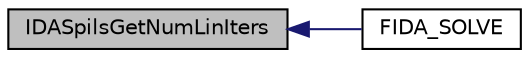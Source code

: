 digraph "IDASpilsGetNumLinIters"
{
  edge [fontname="Helvetica",fontsize="10",labelfontname="Helvetica",labelfontsize="10"];
  node [fontname="Helvetica",fontsize="10",shape=record];
  rankdir="LR";
  Node10 [label="IDASpilsGetNumLinIters",height=0.2,width=0.4,color="black", fillcolor="grey75", style="filled", fontcolor="black"];
  Node10 -> Node11 [dir="back",color="midnightblue",fontsize="10",style="solid",fontname="Helvetica"];
  Node11 [label="FIDA_SOLVE",height=0.2,width=0.4,color="black", fillcolor="white", style="filled",URL="$d9/dde/fida_8h.html#ad930e44e579c19e4b0e821fd4ca367ad"];
}
